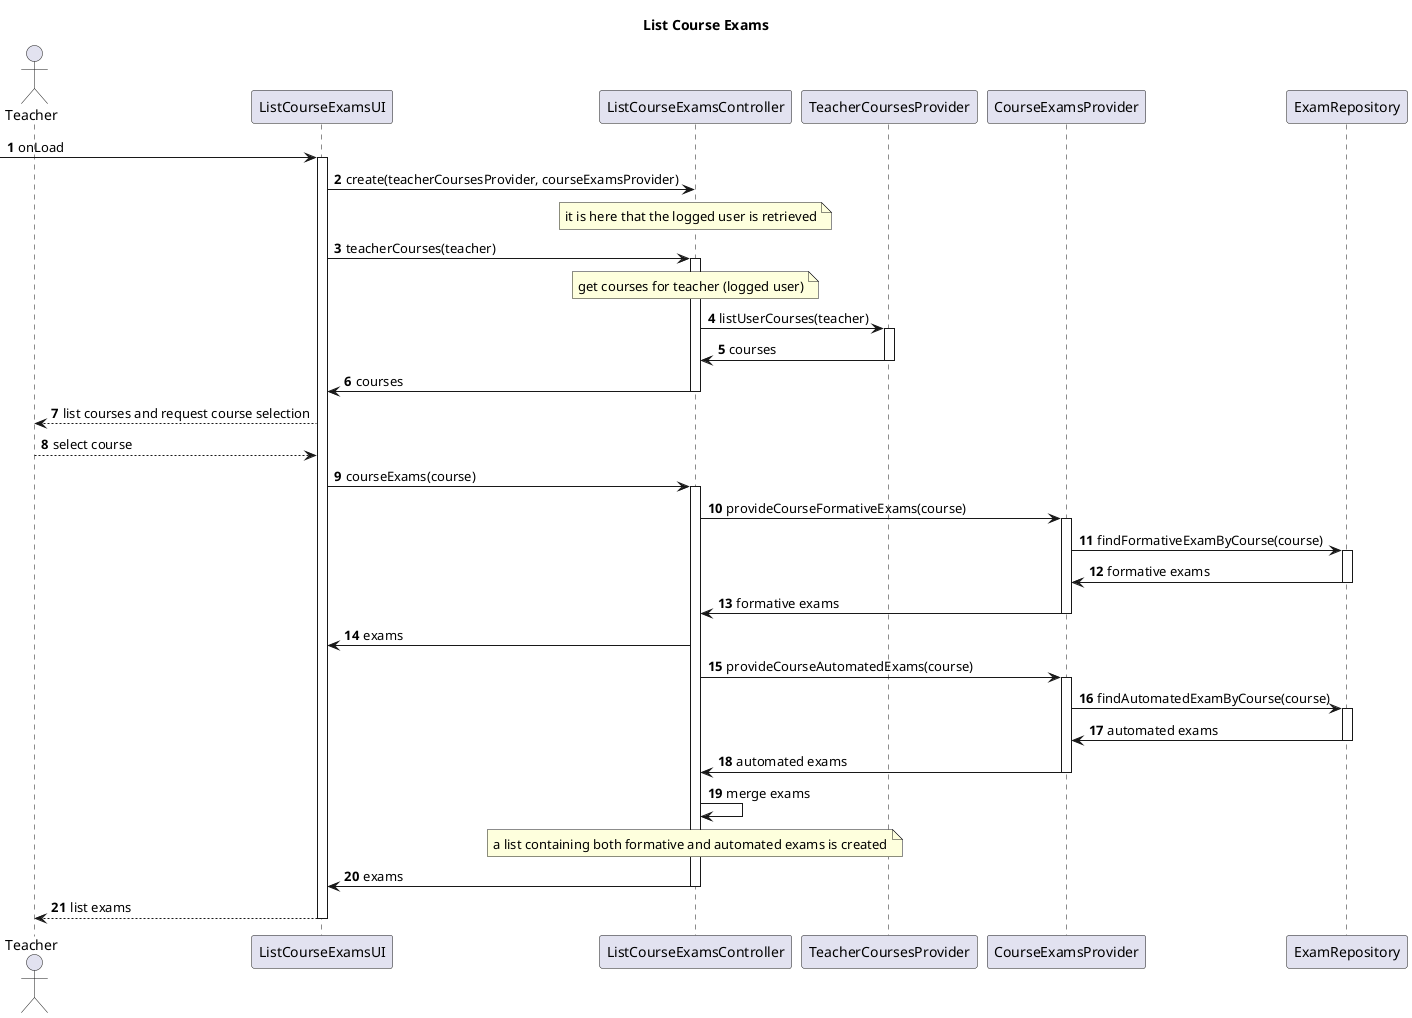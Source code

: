 @startuml

autonumber
skinparam packageStyle rect
skinparam defaultFontName FG Virgil
skinparam shadowing false

title List Course Exams

actor Teacher as teacher
participant "ListCourseExamsUI" as ui
participant "ListCourseExamsController" as controller
participant "TeacherCoursesProvider" as coursesProvider
participant "CourseExamsProvider" as provider
participant "ExamRepository" as examRepository

-> ui: onLoad

activate ui

ui -> controller: create(teacherCoursesProvider, courseExamsProvider)

note over controller: it is here that the logged user is retrieved

ui -> controller: teacherCourses(teacher)

note over controller: get courses for teacher (logged user)

activate controller

controller -> coursesProvider: listUserCourses(teacher)

activate coursesProvider

coursesProvider -> controller: courses

deactivate coursesProvider

controller -> ui: courses

deactivate controller

ui --> teacher: list courses and request course selection

teacher --> ui: select course

ui -> controller: courseExams(course)

activate controller

controller -> provider: provideCourseFormativeExams(course)

activate provider

provider -> examRepository: findFormativeExamByCourse(course)

activate examRepository

examRepository -> provider: formative exams

deactivate examRepository

provider -> controller: formative exams

deactivate provider

controller -> ui: exams

controller -> provider: provideCourseAutomatedExams(course)

activate provider

provider -> examRepository: findAutomatedExamByCourse(course)

activate examRepository

examRepository -> provider: automated exams

deactivate examRepository

provider -> controller: automated exams

deactivate provider

controller -> controller: merge exams

note over controller: a list containing both formative and automated exams is created

controller -> ui: exams

deactivate controller

ui --> teacher: list exams

deactivate ui

@enduml